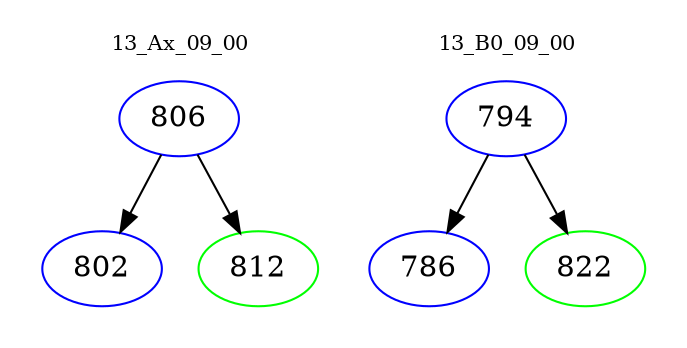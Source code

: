 digraph{
subgraph cluster_0 {
color = white
label = "13_Ax_09_00";
fontsize=10;
T0_806 [label="806", color="blue"]
T0_806 -> T0_802 [color="black"]
T0_802 [label="802", color="blue"]
T0_806 -> T0_812 [color="black"]
T0_812 [label="812", color="green"]
}
subgraph cluster_1 {
color = white
label = "13_B0_09_00";
fontsize=10;
T1_794 [label="794", color="blue"]
T1_794 -> T1_786 [color="black"]
T1_786 [label="786", color="blue"]
T1_794 -> T1_822 [color="black"]
T1_822 [label="822", color="green"]
}
}
